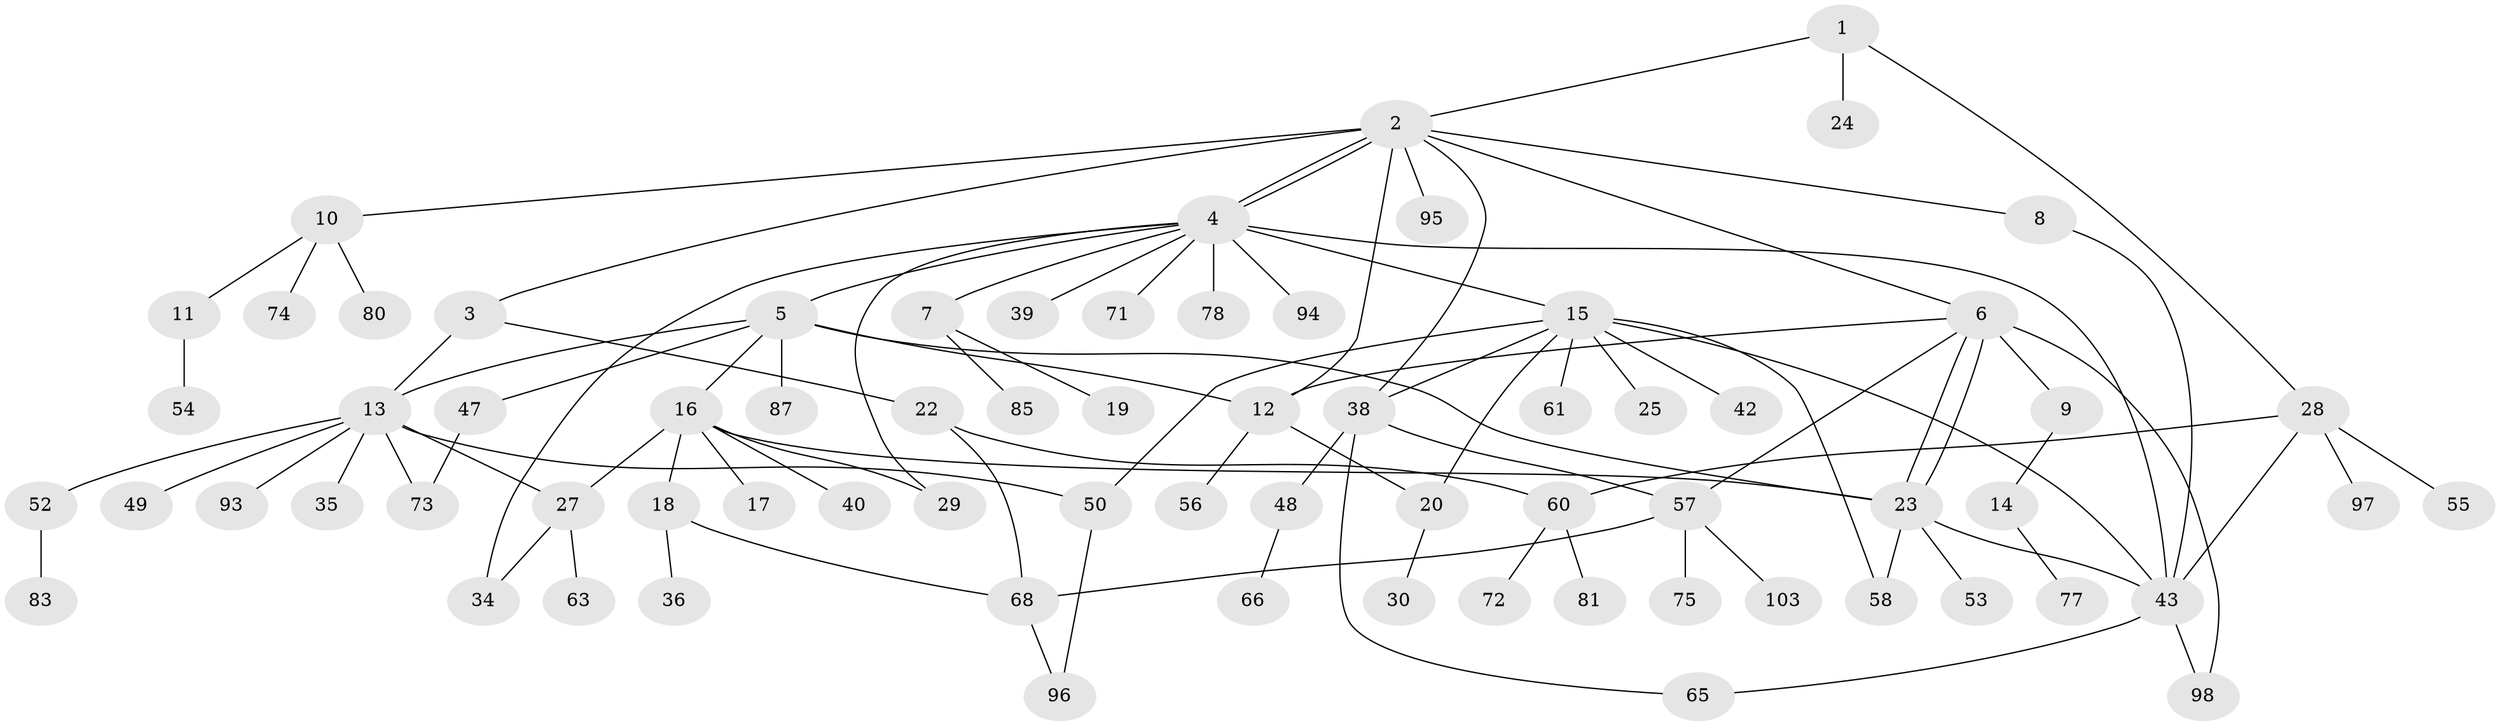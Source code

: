 // original degree distribution, {4: 0.07692307692307693, 11: 0.019230769230769232, 3: 0.10576923076923077, 13: 0.009615384615384616, 8: 0.009615384615384616, 7: 0.009615384615384616, 2: 0.23076923076923078, 5: 0.04807692307692308, 9: 0.009615384615384616, 6: 0.028846153846153848, 1: 0.4519230769230769}
// Generated by graph-tools (version 1.1) at 2025/11/02/27/25 16:11:13]
// undirected, 72 vertices, 97 edges
graph export_dot {
graph [start="1"]
  node [color=gray90,style=filled];
  1 [super="+88"];
  2 [super="+31"];
  3 [super="+69"];
  4 [super="+33"];
  5 [super="+21"];
  6 [super="+62"];
  7 [super="+84"];
  8;
  9;
  10 [super="+26"];
  11;
  12 [super="+59"];
  13 [super="+101"];
  14;
  15 [super="+100"];
  16 [super="+67"];
  17;
  18 [super="+70"];
  19 [super="+41"];
  20 [super="+46"];
  22 [super="+32"];
  23 [super="+37"];
  24;
  25;
  27 [super="+51"];
  28 [super="+44"];
  29;
  30;
  34 [super="+92"];
  35;
  36;
  38 [super="+45"];
  39;
  40 [super="+91"];
  42;
  43 [super="+104"];
  47;
  48;
  49;
  50;
  52 [super="+90"];
  53 [super="+76"];
  54;
  55;
  56 [super="+82"];
  57 [super="+64"];
  58 [super="+89"];
  60 [super="+79"];
  61;
  63;
  65 [super="+86"];
  66;
  68 [super="+99"];
  71;
  72;
  73;
  74;
  75;
  77 [super="+102"];
  78;
  80;
  81;
  83;
  85;
  87;
  93;
  94;
  95;
  96;
  97;
  98;
  103;
  1 -- 2;
  1 -- 24;
  1 -- 28;
  2 -- 3;
  2 -- 4;
  2 -- 4;
  2 -- 6;
  2 -- 8;
  2 -- 10;
  2 -- 38;
  2 -- 95;
  2 -- 12;
  3 -- 22;
  3 -- 13;
  4 -- 5;
  4 -- 7;
  4 -- 15 [weight=2];
  4 -- 29;
  4 -- 34;
  4 -- 39;
  4 -- 71;
  4 -- 78;
  4 -- 94;
  4 -- 43;
  5 -- 12;
  5 -- 13;
  5 -- 16;
  5 -- 47;
  5 -- 87;
  5 -- 23;
  6 -- 9;
  6 -- 23;
  6 -- 23;
  6 -- 98;
  6 -- 12;
  6 -- 57;
  7 -- 19;
  7 -- 85;
  8 -- 43;
  9 -- 14;
  10 -- 11;
  10 -- 74;
  10 -- 80;
  11 -- 54;
  12 -- 20;
  12 -- 56;
  13 -- 35;
  13 -- 49;
  13 -- 52;
  13 -- 73;
  13 -- 93;
  13 -- 50;
  13 -- 27;
  14 -- 77;
  15 -- 20;
  15 -- 25;
  15 -- 38;
  15 -- 42;
  15 -- 50;
  15 -- 58;
  15 -- 61;
  15 -- 43;
  16 -- 17;
  16 -- 18;
  16 -- 27;
  16 -- 40 [weight=2];
  16 -- 29;
  16 -- 23;
  18 -- 36;
  18 -- 68;
  20 -- 30;
  22 -- 60;
  22 -- 68;
  23 -- 43;
  23 -- 53;
  23 -- 58;
  27 -- 34;
  27 -- 63;
  28 -- 60;
  28 -- 97;
  28 -- 43;
  28 -- 55;
  38 -- 48;
  38 -- 65;
  38 -- 57;
  43 -- 65;
  43 -- 98;
  47 -- 73;
  48 -- 66;
  50 -- 96;
  52 -- 83;
  57 -- 68;
  57 -- 75;
  57 -- 103;
  60 -- 72;
  60 -- 81;
  68 -- 96;
}
